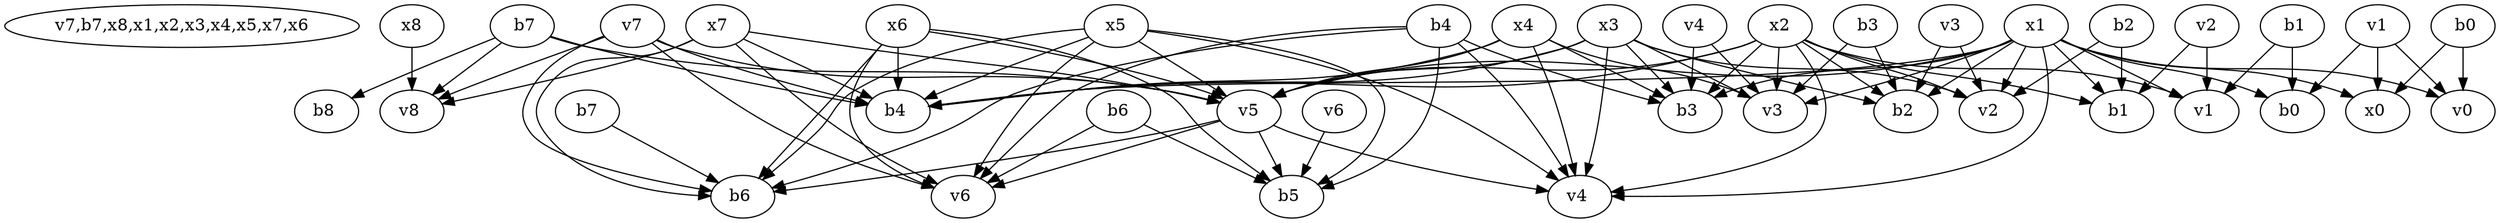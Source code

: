 digraph Bayes_Net {
	graph [bb="0,0,2054.1,180"];
	node [label="\N"];
	root	[height=0.5,
		label="v7,b7,x8,x1,x2,x3,x4,x5,x7,x6",
		pos="126.08,162",
		width=3.5021];
	v5	[height=0.5,
		label=v5,
		pos="1003.1,90",
		width=0.75];
	"v4 "	[height=0.5,
		label="v4 ",
		pos="1282.1,18",
		width=0.75];
	v5 -> "v4 "	[pos="e,1255.7,22.752 1024.1,78.115 1028.9,75.878 1034.1,73.692 1039.1,72 1109.9,47.908 1196.1,32.154 1244.5,24.484"];
	"b6 "	[height=0.5,
		label="b6 ",
		pos="576.08,18",
		width=0.75];
	v5 -> "b6 "	[pos="e,602.76,22.295 977.83,82.695 963.58,79.261 945.39,75.095 929.08,72 815.01,50.368 678.85,32.014 614.02,23.724"];
	"v6 "	[height=0.5,
		label="v6 ",
		pos="762.08,18",
		width=0.75];
	v5 -> "v6 "	[pos="e,786.57,26.116 978.64,81.903 935.79,69.456 846.94,43.649 797.4,29.259"];
	"b5 "	[height=0.5,
		label="b5 ",
		pos="1039.1,18",
		width=0.75];
	v5 -> "b5 "	[pos="e,1030.8,35.147 1011.4,72.765 1015.7,64.548 1020.9,54.373 1025.7,45.093"];
	" b7"	[height=0.5,
		label=" b7",
		pos="390.08,162",
		width=0.75];
	" b7" -> v5	[pos="e,978.25,97.692 413.65,152.73 423.81,149.49 435.9,146.06 447.08,144 658.34,105.08 716.67,140.14 929.08,108 941.62,106.1 955.19,103.23 \
967.24,100.38"];
	"b4 "	[height=0.5,
		label="b4 ",
		pos="707.08,90",
		width=0.75];
	" b7" -> "b4 "	[pos="e,681.07,95.511 414.07,153.33 424.2,150.22 436.16,146.74 447.08,144 525.84,124.27 619.41,106.58 670.05,97.478"];
	"v8 "	[height=0.5,
		label="v8 ",
		pos="297.08,90",
		width=0.75];
	" b7" -> "v8 "	[pos="e,314.49,104.11 372.58,147.83 358.68,137.37 339.03,122.58 323.25,110.7"];
	"b8 "	[height=0.5,
		label="b8 ",
		pos="225.08,90",
		width=0.75];
	" b7" -> "b8 "	[pos="e,246.69,101.43 367.09,151.97 341.17,141.69 297.85,124.22 261.08,108 259.76,107.42 258.42,106.82 257.07,106.21"];
	v7	[height=0.5,
		label=v7,
		pos="483.08,162",
		width=0.75];
	v7 -> v5	[pos="e,978.24,97.609 503.54,149.82 508.5,147.54 513.87,145.41 519.08,144 695.64,96.2 748.39,136.55 929.08,108 941.61,106.02 955.17,103.13 \
967.23,100.29"];
	v7 -> "b4 "	[pos="e,681.71,96.728 504.14,150.34 508.98,148.09 514.16,145.84 519.08,144 570.6,124.73 632.31,108.6 670.61,99.367"];
	v7 -> "b6 "	[pos="e,549.62,22.971 459.14,153.46 438.83,145.65 410.99,131.27 398.08,108 390.31,94.01 388.51,84.827 398.08,72 414.87,49.481 491.25,33.064 \
538.34,24.875"];
	v7 -> "v6 "	[pos="e,737.09,25.625 499.69,147.38 523.42,128.44 568.93,94.011 612.08,72 649.43,52.939 695.25,37.843 726.35,28.714"];
	v7 -> "v8 "	[pos="e,319.56,100.53 459.35,152.68 430.54,142.49 380.53,124.55 338.08,108 335.44,106.97 332.71,105.89 329.98,104.79"];
	x1	[height=0.5,
		label=x1,
		pos="1667.1,162",
		width=0.75];
	x1 -> v5	[pos="e,1023.5,102.29 1646.6,149.71 1641.7,147.44 1636.3,145.34 1631.1,144 1375.7,78.54 1294.4,173.46 1039.1,108 1037.4,107.58 1035.8,\
107.09 1034.2,106.54"];
	x1 -> "b4 "	[pos="e,733.58,94.542 1646.7,149.66 1641.7,147.39 1636.3,145.3 1631.1,144 1464,102.43 1028.7,121.7 857.08,108 818.79,104.94 775.18,99.816 \
744.89,95.989"];
	x1 -> "v4 "	[pos="e,1309.3,18.432 1672.6,143.91 1677.8,124.04 1682.5,91.5 1665.1,72 1620.1,21.511 1408.7,17.666 1320.7,18.318"];
	"b3 "	[height=0.5,
		label="b3 ",
		pos="1375.1,90",
		width=0.75];
	x1 -> "b3 "	[pos="e,1395.6,101.9 1646.5,150.1 1641.6,147.81 1636.2,145.6 1631.1,144 1536.5,114.56 1505.7,137.44 1411.1,108 1409.5,107.5 1407.8,106.94 \
1406.2,106.34"];
	"v3 "	[height=0.5,
		label="v3 ",
		pos="1447.1,90",
		width=0.75];
	x1 -> "v3 "	[pos="e,1472.5,96.944 1646,150.36 1641.2,148.11 1636,145.85 1631.1,144 1580.9,125.07 1520.9,108.95 1483.4,99.619"];
	"b2 "	[height=0.5,
		label="b2 ",
		pos="1557.1,90",
		width=0.75];
	x1 -> "b2 "	[pos="e,1576,103.05 1647.9,148.81 1630.7,137.87 1605.3,121.66 1585.7,109.19"];
	"v2 "	[height=0.5,
		label="v2 ",
		pos="1629.1,90",
		width=0.75];
	x1 -> "v2 "	[pos="e,1637.8,107.15 1658.3,144.76 1653.8,136.55 1648.3,126.37 1643.2,117.09"];
	"b1 "	[height=0.5,
		label="b1 ",
		pos="1739.1,90",
		width=0.75];
	x1 -> "b1 "	[pos="e,1724.2,105.49 1682,146.5 1691.8,136.92 1704.9,124.19 1716.1,113.34"];
	"v1 "	[height=0.5,
		label="v1 ",
		pos="1811.1,90",
		width=0.75];
	x1 -> "v1 "	[pos="e,1789.8,101.32 1688.6,150.52 1712.7,138.8 1752,119.72 1779.6,106.32"];
	"b0 "	[height=0.5,
		label="b0 ",
		pos="1883.1,90",
		width=0.75];
	x1 -> "b0 "	[pos="e,1862,101.77 1688.1,150.23 1692.9,147.98 1698.1,145.77 1703.1,144 1765.2,121.81 1785,130.19 1847.1,108 1848.6,107.45 1850.2,106.85 \
1851.8,106.22"];
	v0	[height=0.5,
		label=v0,
		pos="2027.1,90",
		width=0.75];
	x1 -> v0	[pos="e,2006.6,102.05 1687.6,149.95 1692.5,147.67 1697.9,145.5 1703.1,144 1826.9,108.01 1867.2,143.99 1991.1,108 1992.7,107.53 1994.3,\
107 1996,106.41"];
	"x0 "	[height=0.5,
		label="x0 ",
		pos="1955.1,90",
		width=0.75];
	x1 -> "x0 "	[pos="e,1934.5,101.89 1687.6,150.11 1692.6,147.82 1697.9,145.61 1703.1,144 1796,114.94 1826.2,137.06 1919.1,108 1920.7,107.5 1922.3,106.94 \
1923.9,106.33"];
	x2	[height=0.5,
		label=x2,
		pos="1451.1,162",
		width=0.75];
	x2 -> v5	[pos="e,1023.5,102.15 1430.6,149.85 1425.6,147.57 1420.3,145.43 1415.1,144 1253.2,99.495 1200.9,152.51 1039.1,108 1037.5,107.55 1035.8,\
107.04 1034.2,106.47"];
	x2 -> "b4 "	[pos="e,733.59,94.398 1430.6,149.73 1425.7,147.45 1420.3,145.35 1415.1,144 1174.5,81.842 1104.6,130 857.08,108 818.82,104.6 775.21,99.522 \
744.91,95.801"];
	x2 -> "v4 "	[pos="e,1308.7,22.037 1464.5,146.1 1479.7,127.24 1500.4,94.502 1483.1,72 1463.3,46.353 1372.5,30.621 1320,23.505"];
	x2 -> "b3 "	[pos="e,1390.4,105.14 1435.7,146.83 1425.1,137.06 1410.8,123.88 1398.7,112.78"];
	x2 -> "v3 "	[pos="e,1448.1,108.1 1450.1,143.7 1449.7,136.41 1449.2,127.73 1448.7,119.54"];
	x2 -> "b2 "	[pos="e,1538.5,103.29 1469.5,148.81 1485.9,137.98 1510.1,122 1528.9,109.59"];
	x2 -> "v2 "	[pos="e,1607.9,101.47 1472.2,150.53 1477.1,148.27 1482.2,145.97 1487.1,144 1533.2,125.35 1547,126.65 1593.1,108 1594.6,107.38 1596.1,106.74 \
1597.7,106.07"];
	x2 -> "b1 "	[pos="e,1713.8,96.987 1472,150.06 1476.9,147.82 1482.1,145.65 1487.1,144 1563.7,118.58 1586.2,125.04 1665.1,108 1677.4,105.34 1690.8,102.3 \
1702.8,99.536"];
	x2 -> "v1 "	[pos="e,1790.6,102.05 1471.6,149.95 1476.5,147.67 1481.9,145.5 1487.1,144 1610.9,108.01 1651.2,143.99 1775.1,108 1776.7,107.53 1778.3,\
107 1780,106.41"];
	x3	[height=0.5,
		label=x3,
		pos="1307.1,162",
		width=0.75];
	x3 -> v5	[pos="e,1023.6,101.93 1286.5,150.07 1281.6,147.78 1276.2,145.58 1271.1,144 1171.3,113.41 1138.8,138.59 1039.1,108 1037.5,107.51 1035.8,\
106.95 1034.2,106.35"];
	x3 -> "b4 "	[pos="e,733.61,94.219 1286.6,149.81 1281.7,147.53 1276.3,145.41 1271.1,144 1092.8,95.812 1040.9,126.4 857.08,108 818.86,104.17 775.24,\
99.157 744.93,95.567"];
	x3 -> "v4 "	[pos="e,1287.2,36.05 1305.6,143.83 1304,125.83 1300.9,96.765 1296.1,72 1294.5,63.838 1292.4,55.076 1290.2,47.073"];
	x3 -> "b3 "	[pos="e,1361,105.49 1321.2,146.5 1330.4,137.02 1342.6,124.44 1353.1,113.66"];
	x3 -> "v3 "	[pos="e,1426.1,101.5 1328.3,150.37 1351.7,138.69 1389.5,119.81 1416.1,106.49"];
	x3 -> "b2 "	[pos="e,1531.8,96.95 1328.1,150.22 1332.9,147.98 1338.1,145.76 1343.1,144 1359.8,138.06 1464.4,112.96 1520.9,99.547"];
	x3 -> "v2 "	[pos="e,1608.6,101.98 1327.6,150.02 1332.6,147.74 1337.9,145.55 1343.1,144 1450.6,111.67 1485.6,140.33 1593.1,108 1594.7,107.51 1596.3,\
106.97 1598,106.38"];
	x4	[height=0.5,
		label=x4,
		pos="1235.1,162",
		width=0.75];
	x4 -> v5	[pos="e,1024.1,101.86 1214.1,150.14 1209.2,147.9 1204,145.71 1199.1,144 1130.1,120.29 1108,131.71 1039.1,108 1037.5,107.47 1035.9,106.88 \
1034.4,106.27"];
	x4 -> "b4 "	[pos="e,733.62,94.073 1214.6,149.88 1209.6,147.6 1204.3,145.45 1199.1,144 1051.9,102.79 1009,124.61 857.08,108 818.9,103.83 775.27,98.861 \
744.95,95.377"];
	x4 -> "v4 "	[pos="e,1278.2,36.288 1243,144.54 1247.7,134.2 1253.7,120.5 1258.1,108 1265.1,88.021 1271.2,64.931 1275.6,47.276"];
	x4 -> "b3 "	[pos="e,1354.1,101.5 1256.3,150.37 1279.7,138.69 1317.5,119.81 1344.1,106.49"];
	x4 -> "v3 "	[pos="e,1426,101.75 1256.1,150.25 1261,148.01 1266.1,145.78 1271.1,144 1331.5,122.19 1350.6,129.81 1411.1,108 1412.6,107.44 1414.2,106.84 \
1415.8,106.21"];
	x5	[height=0.5,
		label=x5,
		pos="891.08,162",
		width=0.75];
	x5 -> v5	[pos="e,983.7,103.11 910.33,148.97 927.88,138 954.05,121.64 974.12,109.1"];
	x5 -> "b4 "	[pos="e,729.57,100.51 867.44,152.55 839,142.31 789.85,124.4 748.08,108 745.44,106.97 742.72,105.88 739.98,104.77"];
	x5 -> "v4 "	[pos="e,1264,31.89 917.8,157.72 962.52,151.65 1054.8,136.58 1128.1,108 1175.1,89.646 1224.9,58.428 1254.7,38.268"];
	x5 -> "b6 "	[pos="e,592.87,32.422 864.14,159.55 820.7,156.15 733.69,144.91 671.08,108 652.38,96.978 653.69,87.08 638.08,72 626.5,60.821 612.99,49.125 \
601.54,39.573"];
	x5 -> "v6 "	[pos="e,771.33,35.152 872.52,148.58 858.35,138.58 838.81,123.66 824.08,108 805.78,88.56 788.74,63.362 777.17,44.742"];
	x5 -> "b5 "	[pos="e,1061.5,28.569 917.74,158.61 970.95,153.25 1087.3,138.25 1111.1,108 1121,95.431 1118.3,86.279 1111.1,72 1102.7,55.456 1086.5,42.813 \
1071.5,34.031"];
	x6	[height=0.5,
		label=x6,
		pos="707.08,162",
		width=0.75];
	x6 -> v5	[pos="e,981.23,100.95 733.55,157.18 780.34,150.06 880.41,133.17 962.08,108 964.85,107.15 967.69,106.18 970.52,105.14"];
	x6 -> "b4 "	[pos="e,707.08,108.1 707.08,143.7 707.08,136.41 707.08,127.73 707.08,119.54"];
	x6 -> "b6 "	[pos="e,589.66,33.728 693.3,146.07 670.44,121.29 624.5,71.493 597.42,42.133"];
	x6 -> "v6 "	[pos="e,737.35,25.767 693.11,146.25 677.71,128.12 656.87,96.71 671.08,72 682.99,51.27 706.48,37.889 726.61,29.757"];
	x6 -> "b5 "	[pos="e,1020.9,31.471 733.96,159.09 777.39,155.04 864.62,142.91 929.08,108 949.53,96.921 949.23,86.924 967.08,72 981.26,60.142 997.82,\
47.846 1011.5,38.087"];
	x7	[height=0.5,
		label=x7,
		pos="555.08,162",
		width=0.75];
	x7 -> v5	[pos="e,978.18,97.289 581.33,157.1 604.83,153.62 640.25,148.41 671.08,144 785.69,127.61 815.21,128.98 929.08,108 941.55,105.7 955.11,102.73 \
967.16,99.912"];
	x7 -> "b4 "	[pos="e,685.34,101.01 576.85,150.97 602.59,139.12 645.63,119.3 675.14,105.71"];
	x7 -> "b6 "	[pos="e,548.89,18.566 533.95,150.49 529.11,148.23 523.96,145.94 519.08,144 471.28,124.98 439.27,149.65 409.08,108 399.68,95.046 399.63,\
84.912 409.08,72 438.36,31.982 498.07,21.439 537.58,19.059"];
	x7 -> "v6 "	[pos="e,740.27,28.941 570.23,146.66 590.27,128.11 627.15,95.412 662.08,72 683.8,57.439 709.96,43.694 730.07,33.852"];
	x7 -> "v8 "	[pos="e,322.67,96.413 534.06,150.19 529.22,147.95 524.03,145.74 519.08,144 485.12,132.07 387.56,110.38 333.77,98.793"];
	" b4"	[height=0.5,
		label=" b4",
		pos="1163.1,162",
		width=0.75];
	" b4" -> "v4 "	[pos="e,1272.3,35.182 1179.4,147.45 1191.3,137.21 1207.5,122.49 1220.1,108 1237.4,88.059 1254.3,63.254 1266.1,44.9"];
	" b4" -> "b3 "	[pos="e,1349.9,97.315 1184.2,150.4 1189,148.15 1194.2,145.88 1199.1,144 1246.5,125.77 1303,109.71 1339,100.18"];
	" b4" -> "b6 "	[pos="e,601.14,25.584 1136.1,159.82 1076.7,156.59 930.22,145.2 814.08,108 780.38,97.207 775.82,85.395 743.08,72 698.94,53.945 646.23,38.127 \
612,28.577"];
	" b4" -> "v6 "	[pos="e,776.61,33.5 1135.7,161.39 1080.1,161.12 951.42,155 857.08,108 848.53,103.74 809.91,66.361 784.61,41.417"];
	" b4" -> "b5 "	[pos="e,1064.3,24.987 1163.6,143.79 1163.4,124.4 1160.2,92.895 1144.1,72 1127,49.904 1098.3,36.296 1075.2,28.411"];
	v4	[height=0.5,
		label=v4,
		pos="1379.1,162",
		width=0.75];
	v4 -> "b3 "	[pos="e,1376.1,108.1 1378.1,143.7 1377.7,136.41 1377.2,127.73 1376.7,119.54"];
	v4 -> "v3 "	[pos="e,1433,105.49 1393.2,146.5 1402.4,137.02 1414.6,124.44 1425.1,113.66"];
	" b3"	[height=0.5,
		label=" b3",
		pos="1523.1,162",
		width=0.75];
	" b3" -> "v3 "	[pos="e,1462.4,105.14 1507.7,146.83 1497.1,137.06 1482.8,123.88 1470.7,112.78"];
	" b3" -> "b2 "	[pos="e,1549.1,107.47 1531.1,144.41 1535,136.39 1539.8,126.57 1544.2,117.54"];
	v3	[height=0.5,
		label=v3,
		pos="1595.1,162",
		width=0.75];
	v3 -> "b2 "	[pos="e,1565.8,107.15 1586.3,144.76 1581.8,136.55 1576.3,126.37 1571.2,117.09"];
	v3 -> "v2 "	[pos="e,1621.1,107.47 1603.1,144.41 1607,136.39 1611.8,126.57 1616.2,117.54"];
	" b2"	[height=0.5,
		label=" b2",
		pos="1739.1,162",
		width=0.75];
	" b2" -> "v2 "	[pos="e,1648,103.05 1719.9,148.81 1702.7,137.87 1677.3,121.66 1657.7,109.19"];
	" b2" -> "b1 "	[pos="e,1739.1,108.1 1739.1,143.7 1739.1,136.41 1739.1,127.73 1739.1,119.54"];
	v2	[height=0.5,
		label=v2,
		pos="1811.1,162",
		width=0.75];
	v2 -> "b1 "	[pos="e,1754,105.49 1796.2,146.5 1786.3,136.92 1773.2,124.19 1762,113.34"];
	v2 -> "v1 "	[pos="e,1811.1,108.1 1811.1,143.7 1811.1,136.41 1811.1,127.73 1811.1,119.54"];
	" b1"	[height=0.5,
		label=" b1",
		pos="1883.1,162",
		width=0.75];
	" b1" -> "v1 "	[pos="e,1826,105.49 1868.2,146.5 1858.3,136.92 1845.2,124.19 1834,113.34"];
	" b1" -> "b0 "	[pos="e,1883.1,108.1 1883.1,143.7 1883.1,136.41 1883.1,127.73 1883.1,119.54"];
	v1	[height=0.5,
		label=v1,
		pos="1955.1,162",
		width=0.75];
	v1 -> "b0 "	[pos="e,1898,105.49 1940.2,146.5 1930.3,136.92 1917.2,124.19 1906,113.34"];
	v1 -> v0	[pos="e,2012.2,105.49 1970,146.5 1979.8,136.92 1992.9,124.19 2004.1,113.34"];
	v1 -> "x0 "	[pos="e,1955.1,108.1 1955.1,143.7 1955.1,136.41 1955.1,127.73 1955.1,119.54"];
	" b0"	[height=0.5,
		label=" b0",
		pos="2027.1,162",
		width=0.75];
	" b0" -> v0	[pos="e,2027.1,108.1 2027.1,143.7 2027.1,136.41 2027.1,127.73 2027.1,119.54"];
	" b0" -> "x0 "	[pos="e,1970,105.49 2012.2,146.5 2002.3,136.92 1989.2,124.19 1978,113.34"];
	b7	[height=0.5,
		label=b7,
		pos="445.08,90",
		width=0.75];
	b7 -> "b6 "	[pos="e,555.42,30.04 465.83,77.908 487.3,66.439 521.04,48.41 545.54,35.316"];
	b6	[height=0.5,
		label=b6,
		pos="893.08,90",
		width=0.75];
	b6 -> "v6 "	[pos="e,782.74,30.04 872.32,77.908 850.85,66.439 817.11,48.41 792.61,35.316"];
	b6 -> "b5 "	[pos="e,1017.4,29.371 914.62,78.671 939.09,66.936 979.28,47.671 1007.3,34.216"];
	v6	[height=0.5,
		label=v6,
		pos="1075.1,90",
		width=0.75];
	v6 -> "b5 "	[pos="e,1047.4,35.147 1066.7,72.765 1062.5,64.548 1057.3,54.373 1052.5,45.093"];
	x8	[height=0.5,
		label=x8,
		pos="297.08,162",
		width=0.75];
	x8 -> "v8 "	[pos="e,297.08,108.1 297.08,143.7 297.08,136.41 297.08,127.73 297.08,119.54"];
}

